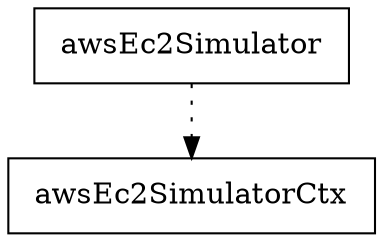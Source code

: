 digraph {
awsEc2Simulator [ label=" awsEc2Simulator " shape= box ]
awsEc2SimulatorCtx [ label=" awsEc2SimulatorCtx " shape= box ]

"awsEc2Simulator" -> "awsEc2SimulatorCtx" [style= dotted ]
}
